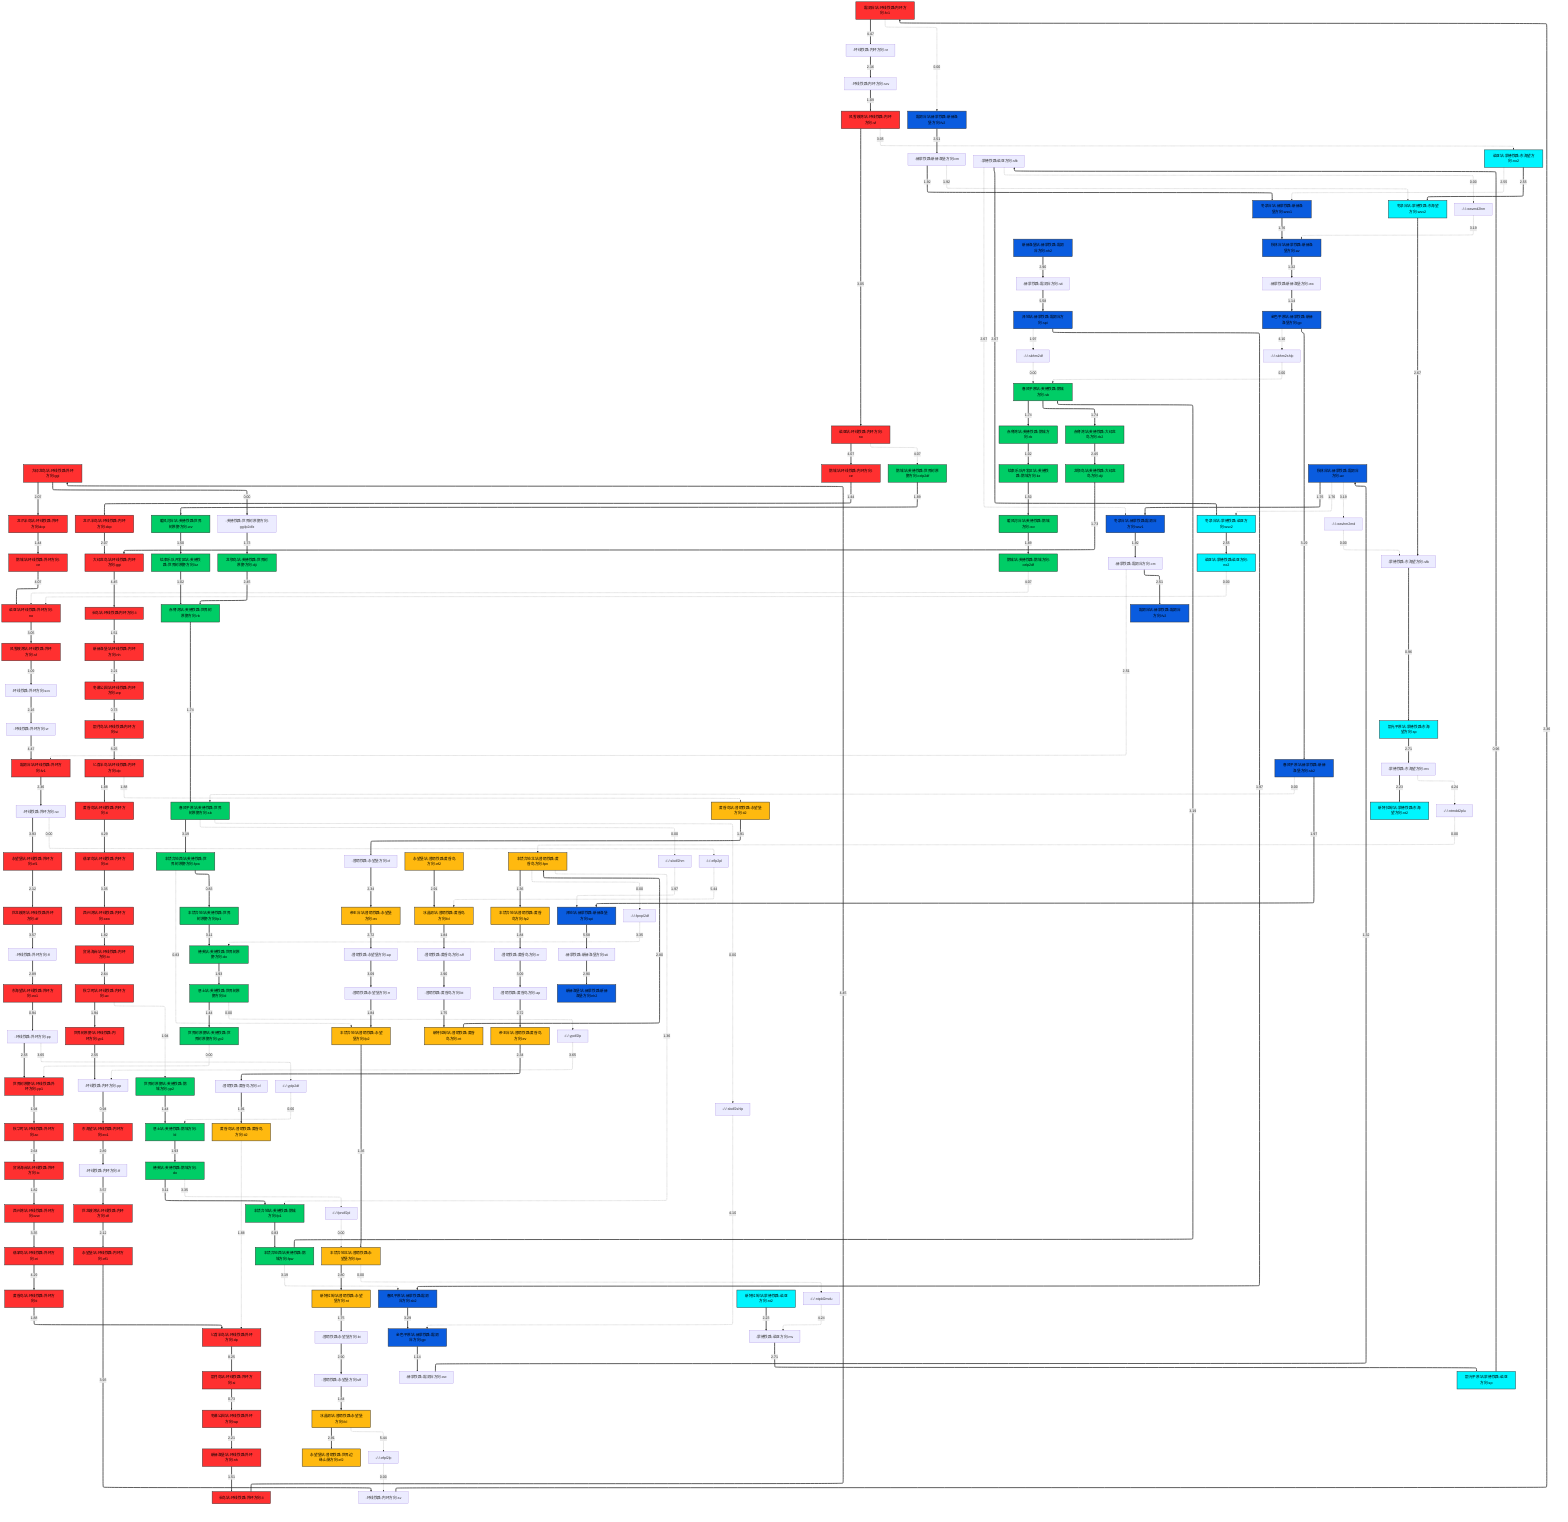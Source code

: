 ---
config:
  layout: elk
---
graph TD;
    %% ------------------------- 环线铁路-外环方向 -------------------------
    永望堡站-环线铁路-外环方向-ef1==>|2.12|巨龙峡湾站-环线铁路-外环方向-df;
    巨龙峡湾站-环线铁路-外环方向-df==>|3.57|-环线铁路-外环方向-ff;
    -环线铁路-外环方向-ff==>|2.89|东海望站-环线铁路-外环方向-eo1;
    东海望站-环线铁路-外环方向-eo1==>|0.94|-环线铁路-外环方向-pp;
    -环线铁路-外环方向-pp==>|2.55|世界树原野站-环线铁路-外环方向-yp1;
    世界树原野站-环线铁路-外环方向-yp1==>|1.94|秋华町站-环线铁路-外环方向-ac;
    秋华町站-环线铁路-外环方向-ac==>|2.64|贸易海岸站-环线铁路-外环方向-tc;
    贸易海岸站-环线铁路-外环方向-tc==>|1.82|西州湾站-环线铁路-外环方向-xzw;
    西州湾站-环线铁路-外环方向-xzw==>|3.35|翡翠岛站-环线铁路-外环方向-ei;
    翡翠岛站-环线铁路-外环方向-ei==>|4.29|黄昏岛站-环线铁路-外环方向-ti;
    黄昏岛站-环线铁路-外环方向-ti==>|1.88|匕首半岛站-环线铁路-外环方向-dp;
    匕首半岛站-环线铁路-外环方向-dp==>|8.25|银月岛站-环线铁路-外环方向-si;
    银月岛站-环线铁路-外环方向-si==>|0.73|冬幕公园站-环线铁路-外环方向-wp;
    冬幕公园站-环线铁路-外环方向-wp==>|2.21|新赫洛堡站-环线铁路-外环方向-nh;
    新赫洛堡站-环线铁路-外环方向-nh==>|1.51|长岛站-环线铁路-外环方向-li;
    长岛站-环线铁路-外环方向-li==>|4.45|大绿龙岛站-环线铁路-外环方向-ggi;
    大绿龙岛站-环线铁路-外环方向-ggi==>|2.07|龙爪半岛站-环线铁路-外环方向-dcp;
    龙爪半岛站-环线铁路-外环方向-dcp==>|1.44|鹅城站-环线铁路-外环方向-ce;
    鹅城站-环线铁路-外环方向-ce==>|4.07|诺亚站-环线铁路-外环方向-no;
    诺亚站-环线铁路-外环方向-no==>|3.05|风雪峡湾站-环线铁路-外环方向-sf;
    风雪峡湾站-环线铁路-外环方向-sf==>|1.09|-环线铁路-外环方向-scv;
    -环线铁路-外环方向-scv==>|2.16|-环线铁路-外环方向-vr;
    -环线铁路-外环方向-vr==>|4.47|霜湖谷站-环线铁路-外环方向-fv1;
    霜湖谷站-环线铁路-外环方向-fv1==>|2.36|-环线铁路-外环方向-sv;
    -环线铁路-外环方向-sv==>|3.93|永望堡站-环线铁路-外环方向-ef1;

    %% ------------------------- 环线铁路-内环方向 -------------------------
    巨龙峡湾站-环线铁路-内环方向-df==>|2.12|永望堡站-环线铁路-内环方向-ef1;
    -环线铁路-内环方向-ff==>|3.57|巨龙峡湾站-环线铁路-内环方向-df;
    东海望站-环线铁路-内环方向-eo1==>|2.89|-环线铁路-内环方向-ff;
    -环线铁路-内环方向-pp==>|0.94|东海望站-环线铁路-内环方向-eo1;
    世界树原野站-环线铁路-内环方向-yp1==>|2.55|-环线铁路-内环方向-pp;
    秋华町站-环线铁路-内环方向-ac==>|1.94|世界树原野站-环线铁路-内环方向-yp1;
    贸易海岸站-环线铁路-内环方向-tc==>|2.64|秋华町站-环线铁路-内环方向-ac;
    西州湾站-环线铁路-内环方向-xzw==>|1.82|贸易海岸站-环线铁路-内环方向-tc;
    翡翠岛站-环线铁路-内环方向-ei==>|3.35|西州湾站-环线铁路-内环方向-xzw;
    黄昏岛站-环线铁路-内环方向-ti==>|4.29|翡翠岛站-环线铁路-内环方向-ei;
    匕首半岛站-环线铁路-内环方向-dp==>|1.88|黄昏岛站-环线铁路-内环方向-ti;
    银月岛站-环线铁路-内环方向-si==>|8.25|匕首半岛站-环线铁路-内环方向-dp;
    冬幕公园站-环线铁路-内环方向-wp==>|0.73|银月岛站-环线铁路-内环方向-si;
    新赫洛堡站-环线铁路-内环方向-nh==>|2.21|冬幕公园站-环线铁路-内环方向-wp;
    长岛站-环线铁路-内环方向-li==>|1.51|新赫洛堡站-环线铁路-内环方向-nh;
    大绿龙岛站-环线铁路-内环方向-ggi==>|4.45|长岛站-环线铁路-内环方向-li;
    龙爪半岛站-环线铁路-内环方向-dcp==>|2.07|大绿龙岛站-环线铁路-内环方向-ggi;
    鹅城站-环线铁路-内环方向-ce==>|1.44|龙爪半岛站-环线铁路-内环方向-dcp;
    诺亚站-环线铁路-内环方向-no==>|4.07|鹅城站-环线铁路-内环方向-ce;
    风雪峡湾站-环线铁路-内环方向-sf==>|3.05|诺亚站-环线铁路-内环方向-no;
    -环线铁路-内环方向-scv==>|1.09|风雪峡湾站-环线铁路-内环方向-sf;
    -环线铁路-内环方向-vr==>|2.16|-环线铁路-内环方向-scv;
    霜湖谷站-环线铁路-内环方向-fv1==>|4.47|-环线铁路-内环方向-vr;
    -环线铁路-内环方向-sv==>|2.36|霜湖谷站-环线铁路-内环方向-fv1;
    永望堡站-环线铁路-内环方向-ef1==>|3.93|-环线铁路-内环方向-sv;

    %% ------------------------- 芙德铁路-世界树原野方向 -------------------------
    鹅城站-芙德铁路-世界树原野方向-celp2df==>|1.89|暖风河谷站-芙德铁路-世界树原野方向-wv;
    暖风河谷站-芙德铁路-世界树原野方向-wv==>|1.50|结束乐队开发区站-芙德铁路-世界树原野方向-kz;
    结束乐队开发区站-芙德铁路-世界树原野方向-kz==>|1.02|赤脊湾站-芙德铁路-世界树原野方向-rb;
    赤脊湾站-芙德铁路-世界树原野方向-rb==>|1.74|春风平原站-芙德铁路-世界树原野方向-sb;
    春风平原站-芙德铁路-世界树原野方向-sb==>|3.19|丰饶台地西站-芙德铁路-世界树原野方向-fpw;
    丰饶台地西站-芙德铁路-世界树原野方向-fpw==>|0.83|丰饶台地站-芙德铁路-世界树原野方向-fp1;
    丰饶台地站-芙德铁路-世界树原野方向-fp1==>|3.11|德芙站-芙德铁路-世界树原野方向-do;
    德芙站-芙德铁路-世界树原野方向-do==>|1.93|恶土站-芙德铁路-世界树原野方向-bl;
    恶土站-芙德铁路-世界树原野方向-bl==>|1.44|世界树原野站-芙德铁路-世界树原野方向-yp2;
    大绿龙岛站-环线铁路-外环方向-ggi==>|0.00|-芙德铁路-世界树原野方向-ggilp2dfz;
    -芙德铁路-世界树原野方向-ggilp2dfz==>|1.73|龙颚岛站-芙德铁路-世界树原野方向-dji;
    龙颚岛站-芙德铁路-世界树原野方向-dji==>|2.45|赤脊湾站-芙德铁路-世界树原野方向-rb;

    %% ------------------------- 芙德铁路-鹅城/大绿龙岛方向 -------------------------
    暖风河谷站-芙德铁路-鹅城方向-wv==>|1.89|鹅城站-芙德铁路-鹅城方向-celp2df;
    结束乐队开发区站-芙德铁路-鹅城方向-kz==>|1.50|暖风河谷站-芙德铁路-鹅城方向-wv;
    赤脊湾站-芙德铁路-鹅城方向-rb==>|1.02|结束乐队开发区站-芙德铁路-鹅城方向-kz;
    春风平原站-芙德铁路-鹅城方向-sb==>|1.74|赤脊湾站-芙德铁路-大绿龙岛方向-rb2;
    赤脊湾站-芙德铁路-大绿龙岛方向-rb2==>|2.45|龙颚岛站-芙德铁路-大绿龙岛方向-dji;
    龙颚岛站-芙德铁路-大绿龙岛方向-dji==>|1.73|大绿龙岛站-环线铁路-内环方向-ggi;
    春风平原站-芙德铁路-鹅城方向-sb==>|1.74|赤脊湾站-芙德铁路-鹅城方向-rb;
    丰饶台地西站-芙德铁路-鹅城方向-fpw==>|3.19|春风平原站-芙德铁路-鹅城方向-sb;
    丰饶台地站-芙德铁路-鹅城方向-fp1==>|0.83|丰饶台地西站-芙德铁路-鹅城方向-fpw;
    德芙站-芙德铁路-鹅城方向-do==>|3.11|丰饶台地站-芙德铁路-鹅城方向-fp1;
    恶土站-芙德铁路-鹅城方向-bl==>|1.93|德芙站-芙德铁路-鹅城方向-do;
    世界树原野站-芙德铁路-鹅城方向-yp2==>|1.44|恶土站-芙德铁路-鹅城方向-bl;

    %% ------------------------- 普朗铁路-永望堡方向 -------------------------
    黄昏岛站-普朗铁路-永望堡方向-ti2==>|1.91|-普朗铁路-永望堡方向-cf;
    -普朗铁路-永望堡方向-cf==>|2.34|帝王谷站-普朗铁路-永望堡方向-ev;
    帝王谷站-普朗铁路-永望堡方向-ev==>|2.72|-普朗铁路-永望堡方向-ap;
    -普朗铁路-永望堡方向-ap==>|3.09|-普朗铁路-永望堡方向-rr;
    -普朗铁路-永望堡方向-rr==>|1.84|丰饶台地站-普朗铁路-永望堡方向-fp2;
    丰饶台地站-普朗铁路-永望堡方向-fp2==>|1.36|丰饶台地北站-普朗铁路-永望堡方向-fpn;
    丰饶台地北站-普朗铁路-永望堡方向-fpn==>|2.80|新特拉姆站-普朗铁路-永望堡方向-nt;
    新特拉姆站-普朗铁路-永望堡方向-nt==>|1.75|-普朗铁路-永望堡方向-bt;
    -普朗铁路-永望堡方向-bt==>|2.90|-普朗铁路-永望堡方向-sff;
    -普朗铁路-永望堡方向-sff==>|1.84|冰晶湖站-普朗铁路-永望堡方向-fcl;
    冰晶湖站-普朗铁路-永望堡方向-fcl==>|2.91|永望堡站-普朗铁路-世界边缘山脉方向-ef2;

    %% ------------------------- 普朗铁路-黄昏岛方向 -------------------------
    永望堡站-普朗铁路-黄昏岛方向-ef2==>|2.91|冰晶湖站-普朗铁路-黄昏岛方向-fcl;
    冰晶湖站-普朗铁路-黄昏岛方向-fcl==>|1.84|-普朗铁路-黄昏岛方向-sff;
    -普朗铁路-黄昏岛方向-sff==>|2.90|-普朗铁路-黄昏岛方向-bt;
    -普朗铁路-黄昏岛方向-bt==>|1.75|新特拉姆站-普朗铁路-黄昏岛方向-nt;
    新特拉姆站-普朗铁路-黄昏岛方向-nt==>|2.80|丰饶台地北站-普朗铁路-黄昏岛方向-fpn;
    丰饶台地北站-普朗铁路-黄昏岛方向-fpn==>|1.36|丰饶台地站-普朗铁路-黄昏岛方向-fp2;
    丰饶台地站-普朗铁路-黄昏岛方向-fp2==>|1.84|-普朗铁路-黄昏岛方向-rr;
    -普朗铁路-黄昏岛方向-rr==>|3.09|-普朗铁路-黄昏岛方向-ap;
    -普朗铁路-黄昏岛方向-ap==>|2.72|帝王谷站-普朗铁路-黄昏岛方向-ev;
    帝王谷站-普朗铁路-黄昏岛方向-ev==>|2.34|-普朗铁路-黄昏岛方向-cf;
    -普朗铁路-黄昏岛方向-cf==>|1.91|黄昏岛站-普朗铁路-黄昏岛方向-ti2;

    %% ------------------------- 赫蒙铁路-霜湖谷方向 -------------------------
    新赫洛堡站-赫蒙铁路-霜湖谷方向-nh2==>|2.90|-赫蒙铁路-霜湖谷方向-sti;
    -赫蒙铁路-霜湖谷方向-sti==>|5.58|泽地站-赫蒙铁路-霜湖谷方向-spi;
    泽地站-赫蒙铁路-霜湖谷方向-spi==>|1.97|春风平原站-赫蒙铁路-霜湖谷方向-sb2;
    春风平原站-赫蒙铁路-霜湖谷方向-sb2==>|3.29|金色平原站-赫蒙铁路-霜湖谷方向-gp;
    金色平原站-赫蒙铁路-霜湖谷方向-gp==>|1.14|-赫蒙铁路-霜湖谷方向-ew;
    -赫蒙铁路-霜湖谷方向-ew==>|1.32|秋林谷站-赫蒙铁路-霜湖谷方向-av;
    秋林谷站-赫蒙铁路-霜湖谷方向-av==>|1.76|冬泉谷站-赫蒙铁路-霜湖谷方向-wsv1;
    冬泉谷站-赫蒙铁路-霜湖谷方向-wsv1==>|1.92|-赫蒙铁路-霜湖谷方向-cm;
    -赫蒙铁路-霜湖谷方向-cm==>|2.51|霜湖谷站-赫蒙铁路-霜湖谷方向-fv2;

    %% ------------------------- 赫蒙铁路-新赫洛堡方向 -------------------------
    -赫蒙铁路-新赫洛堡方向-sti==>|2.90|新赫洛堡站-赫蒙铁路-新赫洛堡方向-nh2;
    泽地站-赫蒙铁路-新赫洛堡方向-spi==>|5.58|-赫蒙铁路-新赫洛堡方向-sti;
    春风平原站-赫蒙铁路-新赫洛堡方向-sb2==>|1.97|泽地站-赫蒙铁路-新赫洛堡方向-spi;
    金色平原站-赫蒙铁路-新赫洛堡方向-gp==>|3.29|春风平原站-赫蒙铁路-新赫洛堡方向-sb2;
    -赫蒙铁路-新赫洛堡方向-ew==>|1.14|金色平原站-赫蒙铁路-新赫洛堡方向-gp;
    秋林谷站-赫蒙铁路-新赫洛堡方向-av==>|1.32|-赫蒙铁路-新赫洛堡方向-ew;
    冬泉谷站-赫蒙铁路-新赫洛堡方向-wsv1==>|1.76|秋林谷站-赫蒙铁路-新赫洛堡方向-av;
    -赫蒙铁路-新赫洛堡方向-cm==>|1.92|冬泉谷站-赫蒙铁路-新赫洛堡方向-wsv1;
    霜湖谷站-赫蒙铁路-新赫洛堡方向-fv2==>|2.51|-赫蒙铁路-新赫洛堡方向-cm;

    %% ------------------------- 蒙德铁路-诺亚方向 -------------------------
    冬泉谷站-蒙德铁路-诺亚方向-wsv2==>|2.55|诺亚站-蒙德铁路-诺亚方向-no2;
    -蒙德铁路-诺亚方向-sfb==>|2.67|冬泉谷站-蒙德铁路-诺亚方向-wsv2;
    银光平原站-蒙德铁路-诺亚方向-sp==>|0.96|-蒙德铁路-诺亚方向-sfb;
    -蒙德铁路-诺亚方向-mv==>|2.71|银光平原站-蒙德铁路-诺亚方向-sp;
    新特拉姆站-蒙德铁路-诺亚方向-nt2==>|2.23|-蒙德铁路-诺亚方向-mv;

    %% ------------------------- 蒙德铁路-东海望方向 -------------------------
    诺亚站-蒙德铁路-东海望方向-no2==>|2.55|冬泉谷站-蒙德铁路-东海望方向-wsv2;
    冬泉谷站-蒙德铁路-东海望方向-wsv2==>|2.67|-蒙德铁路-东海望方向-sfb;
    -蒙德铁路-东海望方向-sfb==>|0.96|银光平原站-蒙德铁路-东海望方向-sp;
    银光平原站-蒙德铁路-东海望方向-sp==>|2.71|-蒙德铁路-东海望方向-mv;
    -蒙德铁路-东海望方向-mv==>|2.23|新特拉姆站-蒙德铁路-东海望方向-nt2;


    %% ------------------------- 联络线 -------------------------
    %% 芙德<-->鹅城<-->环线
    鹅城站-芙德铁路-鹅城方向-celp2df-.->|4.07|诺亚站-环线铁路-外环方向-no;
    诺亚站-环线铁路-内环方向-no-.->|4.07|鹅城站-芙德铁路-世界树原野方向-celp2df;
    %% 丰饶台地 芙德<-->普朗
    丰饶台地西站-芙德铁路-世界树原野方向-fpw-.->|0.83|丰饶台地站-普朗铁路-永望堡方向-fp2;
    丰饶台地北站-普朗铁路-黄昏岛方向-fpn-.->|1.36|丰饶台地站-芙德铁路-鹅城方向-fp1;
    %% 世界树原野 环线<-->芙德
    世界树原野站-芙德铁路-世界树原野方向-yp2-.->|0.00|世界树原野站-环线铁路-外环方向-yp1;
    秋华町站-环线铁路-内环方向-ac-.->|1.94|世界树原野站-芙德铁路-鹅城方向-yp2;
    %% 恶土<-->环线
    -环线铁路-外环方向-pp-.->|3.65|-/-/-yplp2df;
    -/-/-yplp2df-.->|0.00|恶土站-芙德铁路-鹅城方向-bl;
    -/-/-ypdf2lp-.->|3.65|-环线铁路-内环方向-pp;
    恶土站-芙德铁路-世界树原野方向-bl-.->|0.00|-/-/-ypdf2lp;
    %% 春风平原 芙德<-->赫蒙
    春风平原站-赫蒙铁路-新赫洛堡方向-sb2-.->|0.00|春风平原站-芙德铁路-世界树原野方向-sb;
    丰饶台地西站-芙德铁路-鹅城方向-fpw-.->|3.19|春风平原站-赫蒙铁路-霜湖谷方向-sb2;
    春风平原站-芙德铁路-世界树原野方向-sb-.->|0.00|-/-/-sbdf2hm;
    -/-/-sbdf2hm-.->|1.97|泽地站-赫蒙铁路-新赫洛堡方向-spi;
    泽地站-赫蒙铁路-霜湖谷方向-spi-.->|1.97|-/-/-sbhm2df;
    -/-/-sbhm2df-.->|0.00|春风平原站-芙德铁路-鹅城方向-sb;
    %% 普朗<-->黄昏岛<-->环线
    黄昏岛站-普朗铁路-黄昏岛方向-ti2-.->|1.88|匕首半岛站-环线铁路-外环方向-dp;
    匕首半岛站-环线铁路-内环方向-dp-.->|1.88|黄昏岛站-普朗铁路-永望堡方向-ti2;
    %% 蒙德<-->诺亚<-->环线
    风雪峡湾站-环线铁路-内环方向-sf-.->|3.05|诺亚站-蒙德铁路-东海望方向-no2;
    诺亚站-蒙德铁路-诺亚方向-no2-.->|0.00|诺亚站-环线铁路-外环方向-no;
    %% 冬泉谷 蒙德<-->赫蒙
    秋林谷站-赫蒙铁路-霜湖谷方向-av-.->|1.76|冬泉谷站-蒙德铁路-诺亚方向-wsv2;
    诺亚站-蒙德铁路-东海望方向-no2-.->|2.55|冬泉谷站-赫蒙铁路-新赫洛堡方向-wsv1;
    -蒙德铁路-诺亚方向-sfb-.->|2.67|冬泉谷站-赫蒙铁路-霜湖谷方向-wsv1
    -赫蒙铁路-新赫洛堡方向-cm-.->|1.92|冬泉谷站-蒙德铁路-东海望方向-wsv2;
    %% 冬泉谷南 蒙德<-->赫蒙
    -蒙德铁路-诺亚方向-sfb-.->|0.00|-/-/-wsvmd2hm;
    -/-/-wsvmd2hm-.->|3.19|秋林谷站-赫蒙铁路-新赫洛堡方向-av;
    秋林谷站-赫蒙铁路-霜湖谷方向-av-.->|3.19|-/-/-wsvhm2md;
    -/-/-wsvhm2md-.->|0.00|-蒙德铁路-东海望方向-sfb;
    %% 芙德<-->森海环线<-->赫蒙
    春风平原站-芙德铁路-世界树原野方向-sb-.->|0.00|-/-/-sbdf2shlp;
    -/-/-sbdf2shlp-.->|4.10|金色平原站-赫蒙铁路-霜湖谷方向-gp;
    金色平原站-赫蒙铁路-新赫洛堡方向-gp-.->|4.10|-/-/-sbhm2shlp;
    -/-/-sbhm2shlp-.->|0.00|春风平原站-芙德铁路-鹅城方向-sb;
    %% 芙德<--->普朗
    丰饶台地北站-普朗铁路-黄昏岛方向-fpn-.->|0.00|-/-/-fpnpl2df;
    -/-/-fpnpl2df-.->|3.35|德芙站-芙德铁路-世界树原野方向-do;
    德芙站-芙德铁路-鹅城方向-do-.->|3.35|-/-/-fpndf2pl;
    -/-/-fpndf2pl-.->|0.00|丰饶台地北站-普朗铁路-永望堡方向-fpn;
    %% 永望堡 普朗<-->环线
    -环线铁路-外环方向-sv-.->|0.00|-/-/-eflp2pl;
    -/-/-eflp2pl-.->|5.44|冰晶湖站-普朗铁路-黄昏岛方向-fcl;
    冰晶湖站-普朗铁路-永望堡方向-fcl-.->|5.44|-/-/-efpl2lp;
    -/-/-efpl2lp-.->|0.00|-环线铁路-内环方向-sv;
    %% 霜湖谷 赫蒙<-->环线
    -赫蒙铁路-霜湖谷方向-cm-.->|2.51|霜湖谷站-环线铁路-外环方向-fv1;
    霜湖谷站-环线铁路-内环方向-fv1-.->|0.00|霜湖谷站-赫蒙铁路-新赫洛堡方向-fv2;
    %% 新特拉姆南 普朗<-->蒙德
    -蒙德铁路-东海望方向-mv-.->|4.24|-/-/-ntmdd2plu;
    -/-/-ntmdd2plu-.->|0.00|丰饶台地北站-普朗铁路-黄昏岛方向-fpn;
    丰饶台地北站-普朗铁路-永望堡方向-fpn-.->|0.00|-/-/-ntpld2mdu;
    -/-/-ntpld2mdu-.->|4.24|-蒙德铁路-诺亚方向-mv;



    classDef 环线铁路 fill:#FF3030,stroke:#333,stroke-width:2px,color:#000000;
    classDef 芙德铁路 fill:#00CD66,stroke:#333,stroke-width:2px,color:#000000;
    classDef 普朗铁路 fill:#FFB90F,stroke:#333,stroke-width:2px,color:#000000;
    classDef 赫蒙铁路 fill:#0A5CDF,stroke:#333,stroke-width:2px,color:#000000;
    classDef 蒙德铁路 fill:#00F5FF,stroke:#333,stroke-width:2px,color:#000000;
    class 霜湖谷站-环线铁路-内环方向-fv1,霜湖谷站-环线铁路-外环方向-fv1,风雪峡湾站-环线铁路-外环方向-sf,风雪峡湾站-环线铁路-内环方向-sf,冬幕公园站-环线铁路-内环方向-wp,冬幕公园站-环线铁路-外环方向-wp,东海望站-环线铁路-内环方向-eo1,东海望站-环线铁路-外环方向-eo1,巨龙峡湾站-环线铁路-内环方向-df,巨龙峡湾站-环线铁路-外环方向-df,永望堡站-环线铁路-内环方向-ef1,永望堡站-环线铁路-外环方向-ef1,匕首半岛站-环线铁路-外环方向-dp,贸易海岸站-环线铁路-外环方向-tc,龙爪半岛站-环线铁路-外环方向-dcp,翡翠岛站-环线铁路-外环方向-ei,秋华町站-环线铁路-外环方向-ac,鹅城站-环线铁路-外环方向-ce,诺亚站-环线铁路-外环方向-no,西州湾站-环线铁路-外环方向-xzw,黄昏岛站-环线铁路-外环方向-ti,银月岛站-环线铁路-外环方向-si,长岛站-环线铁路-外环方向-li,新赫洛堡站-环线铁路-外环方向-nh,大绿龙岛站-环线铁路-外环方向-ggi,银月岛站-环线铁路-内环方向-si,翡翠岛站-环线铁路-内环方向-ei,长岛站-环线铁路-内环方向-li,西州湾站-环线铁路-内环方向-xzw,秋华町站-环线铁路-内环方向-ac,匕首半岛站-环线铁路-内环方向-dp,贸易海岸站-环线铁路-内环方向-tc,鹅城站-环线铁路-内环方向-ce,诺亚站-环线铁路-内环方向-no,龙爪半岛站-环线铁路-内环方向-dcp,黄昏岛站-环线铁路-内环方向-ti,新赫洛堡站-环线铁路-内环方向-nh,大绿龙岛站-环线铁路-内环方向-ggi,世界树原野站-环线铁路-内环方向-yp1,世界树原野站-环线铁路-外环方向-yp1 环线铁路;
    class 赤脊湾站-芙德铁路-大绿龙岛方向-rb2,龙颚岛站-芙德铁路-大绿龙岛方向-dji,龙颚岛站-芙德铁路-世界树原野方向-dji,结束乐队开发区站-芙德铁路-鹅城方向-kz,结束乐队开发区站-芙德铁路-世界树原野方向-kz,德芙站-芙德铁路-鹅城方向-do,暖风河谷站-芙德铁路-鹅城方向-wv,赤脊湾站-芙德铁路-鹅城方向-rb,春风平原站-芙德铁路-鹅城方向-sb,丰饶台地西站-芙德铁路-世界树原野方向-fpw,春风平原站-芙德铁路-世界树原野方向-sb,暖风河谷站-芙德铁路-世界树原野方向-wv,丰饶台地站-芙德铁路-鹅城方向-fp1,丰饶台地站-芙德铁路-世界树原野方向-fp1,鹅城站-芙德铁路-鹅城方向-celp2df,丰饶台地西站-芙德铁路-鹅城方向-fpw,德芙站-芙德铁路-世界树原野方向-do,赤脊湾站-芙德铁路-世界树原野方向-rb,鹅城站-芙德铁路-世界树原野方向-celp2df,恶土站-芙德铁路-世界树原野方向-bl,世界树原野站-芙德铁路-世界树原野方向-yp2,恶土站-芙德铁路-鹅城方向-bl,世界树原野站-芙德铁路-鹅城方向-yp2 芙德铁路;
    class 冰晶湖站-普朗铁路-黄昏岛方向-fcl,冰晶湖站-普朗铁路-永望堡方向-fcl,永望堡站-普朗铁路-世界边缘山脉方向-ef2,永望堡站-普朗铁路-黄昏岛方向-ef2,黄昏岛站-普朗铁路-黄昏岛方向-ti2,帝王谷站-普朗铁路-黄昏岛方向-ev,帝王谷站-普朗铁路-永望堡方向-ev,黄昏岛站-普朗铁路-永望堡方向-ti2,丰饶台地北站-普朗铁路-永望堡方向-fpn,丰饶台地北站-普朗铁路-黄昏岛方向-fpn,丰饶台地站-普朗铁路-永望堡方向-fp2,新特拉姆站-普朗铁路-永望堡方向-nt,新特拉姆站-普朗铁路-黄昏岛方向-nt,丰饶台地站-普朗铁路-黄昏岛方向-fp2 普朗铁路;
    class 霜湖谷站-赫蒙铁路-新赫洛堡方向-fv2,霜湖谷站-赫蒙铁路-霜湖谷方向-fv2,秋林谷站-赫蒙铁路-霜湖谷方向-av,秋林谷站-赫蒙铁路-新赫洛堡方向-av,冬泉谷站-赫蒙铁路-霜湖谷方向-wsv1,冬泉谷站-赫蒙铁路-新赫洛堡方向-wsv1,泽地站-赫蒙铁路-新赫洛堡方向-spi,泽地站-赫蒙铁路-霜湖谷方向-spi,金色平原站-赫蒙铁路-新赫洛堡方向-gp,金色平原站-赫蒙铁路-霜湖谷方向-gp,春风平原站-赫蒙铁路-新赫洛堡方向-sb2,新赫洛堡站-赫蒙铁路-新赫洛堡方向-nh2,新赫洛堡站-赫蒙铁路-霜湖谷方向-nh2,春风平原站-赫蒙铁路-霜湖谷方向-sb2 赫蒙铁路;
    class 新特拉姆站-蒙德铁路-诺亚方向-nt2,新特拉姆站-蒙德铁路-东海望方向-nt2,银光平原站-蒙德铁路-诺亚方向-sp,银光平原站-蒙德铁路-东海望方向-sp,诺亚站-蒙德铁路-东海望方向-no2,冬泉谷站-蒙德铁路-东海望方向-wsv2,冬泉谷站-蒙德铁路-诺亚方向-wsv2,诺亚站-蒙德铁路-诺亚方向-no2 蒙德铁路